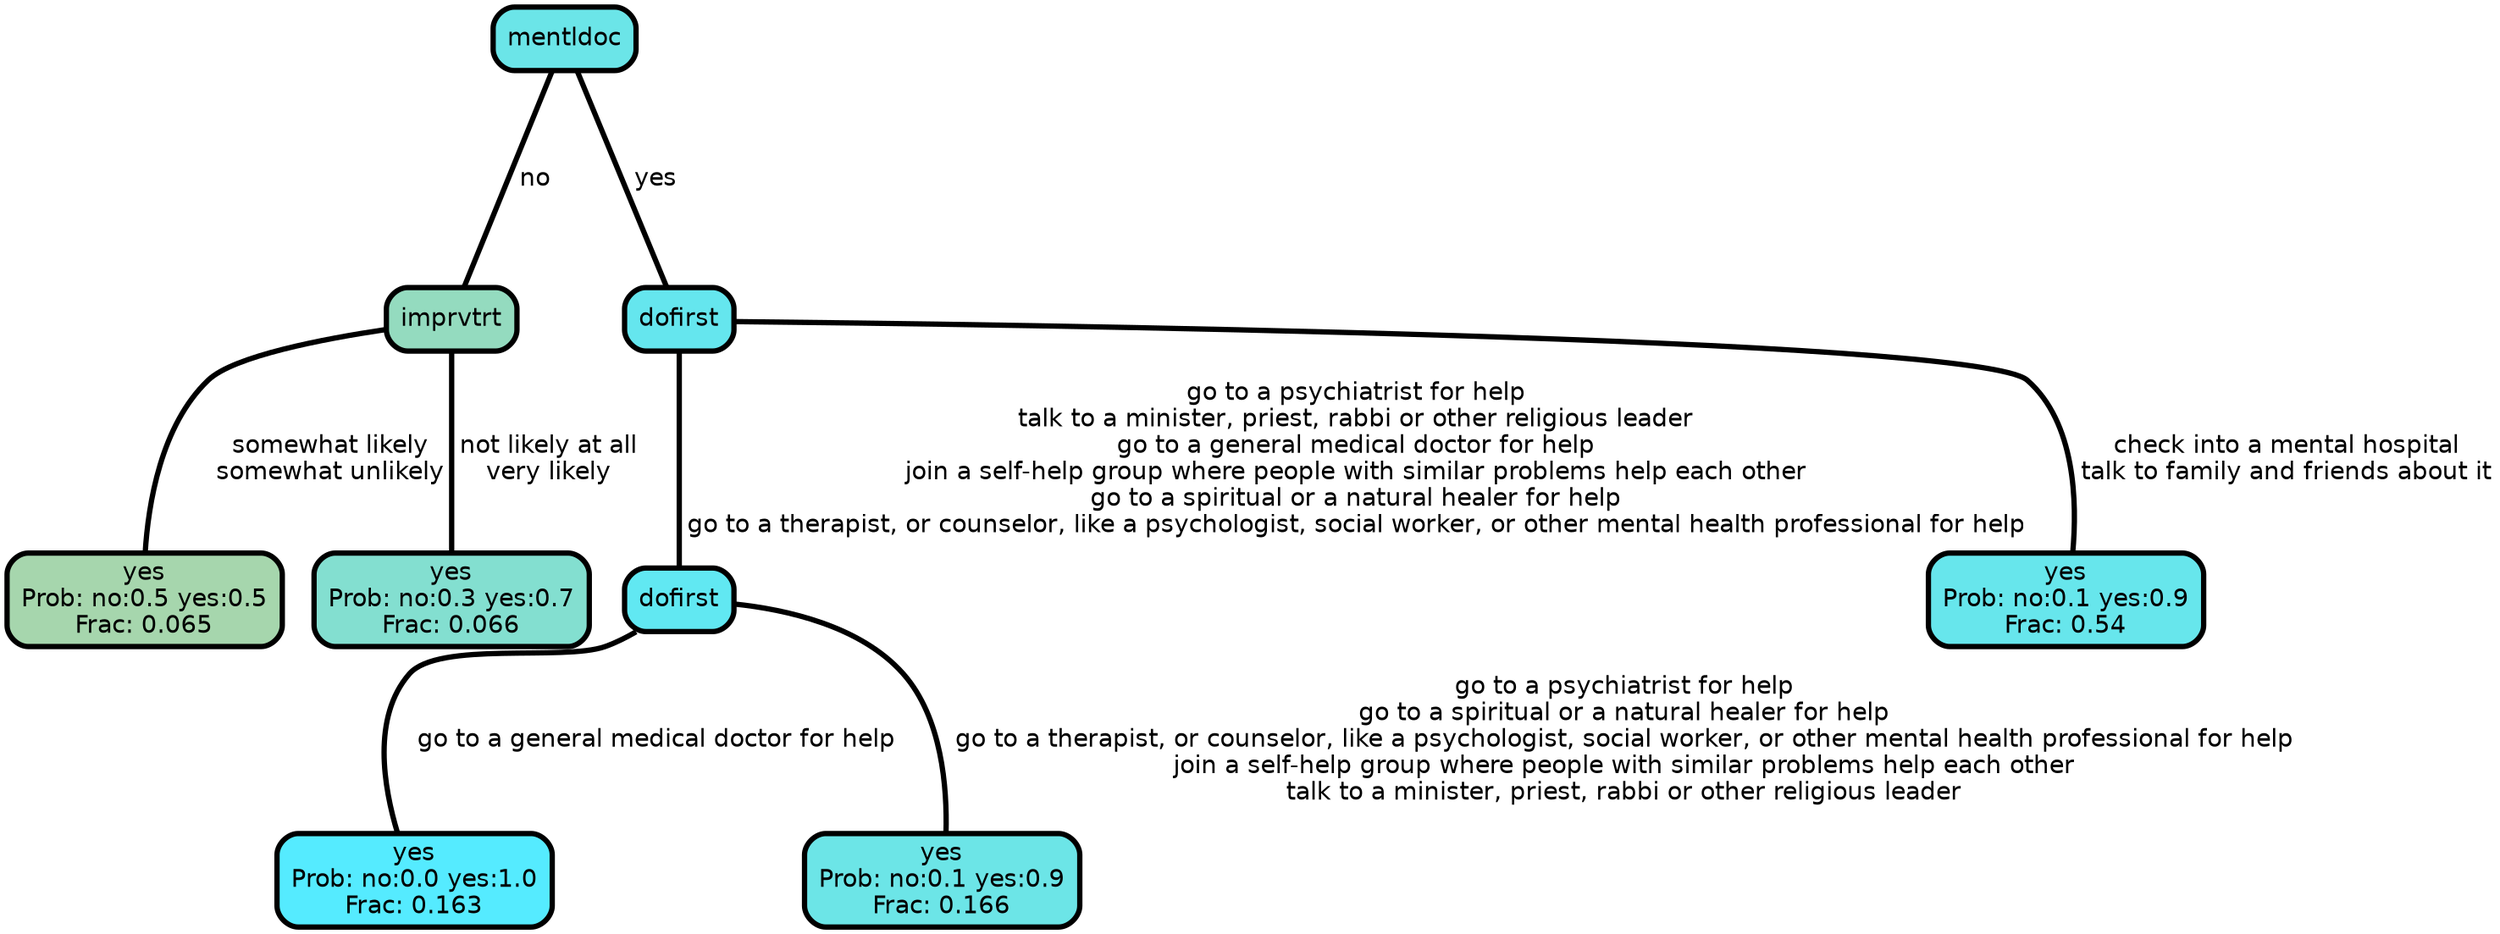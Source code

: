 graph Tree {
node [shape=box, style="filled, rounded",color="black",penwidth="3",fontcolor="black",                 fontname=helvetica] ;
graph [ranksep="0 equally", splines=straight,                 bgcolor=transparent, dpi=200] ;
edge [fontname=helvetica, color=black] ;
0 [label="yes
Prob: no:0.5 yes:0.5
Frac: 0.065", fillcolor="#a6d6ad"] ;
1 [label="imprvtrt", fillcolor="#94dbbf"] ;
2 [label="yes
Prob: no:0.3 yes:0.7
Frac: 0.066", fillcolor="#83dfd0"] ;
3 [label="mentldoc", fillcolor="#6be5e8"] ;
4 [label="yes
Prob: no:0.0 yes:1.0
Frac: 0.163", fillcolor="#55ebff"] ;
5 [label="dofirst", fillcolor="#61e8f2"] ;
6 [label="yes
Prob: no:0.1 yes:0.9
Frac: 0.166", fillcolor="#6ce5e7"] ;
7 [label="dofirst", fillcolor="#65e6ee"] ;
8 [label="yes
Prob: no:0.1 yes:0.9
Frac: 0.54", fillcolor="#67e6ec"] ;
1 -- 0 [label=" somewhat likely\n somewhat unlikely",penwidth=3] ;
1 -- 2 [label=" not likely at all\n very likely",penwidth=3] ;
3 -- 1 [label=" no",penwidth=3] ;
3 -- 7 [label=" yes",penwidth=3] ;
5 -- 4 [label=" go to a general medical doctor for help",penwidth=3] ;
5 -- 6 [label=" go to a psychiatrist for help\n go to a spiritual or a natural healer for help\n go to a therapist, or counselor, like a psychologist, social worker, or other mental health professional for help\n join a self-help group where people with similar problems help each other\n talk to a minister, priest, rabbi or other religious leader",penwidth=3] ;
7 -- 5 [label=" go to a psychiatrist for help\n talk to a minister, priest, rabbi or other religious leader\n go to a general medical doctor for help\n join a self-help group where people with similar problems help each other\n go to a spiritual or a natural healer for help\n go to a therapist, or counselor, like a psychologist, social worker, or other mental health professional for help",penwidth=3] ;
7 -- 8 [label=" check into a mental hospital\n talk to family and friends about it",penwidth=3] ;
{rank = same;}}
